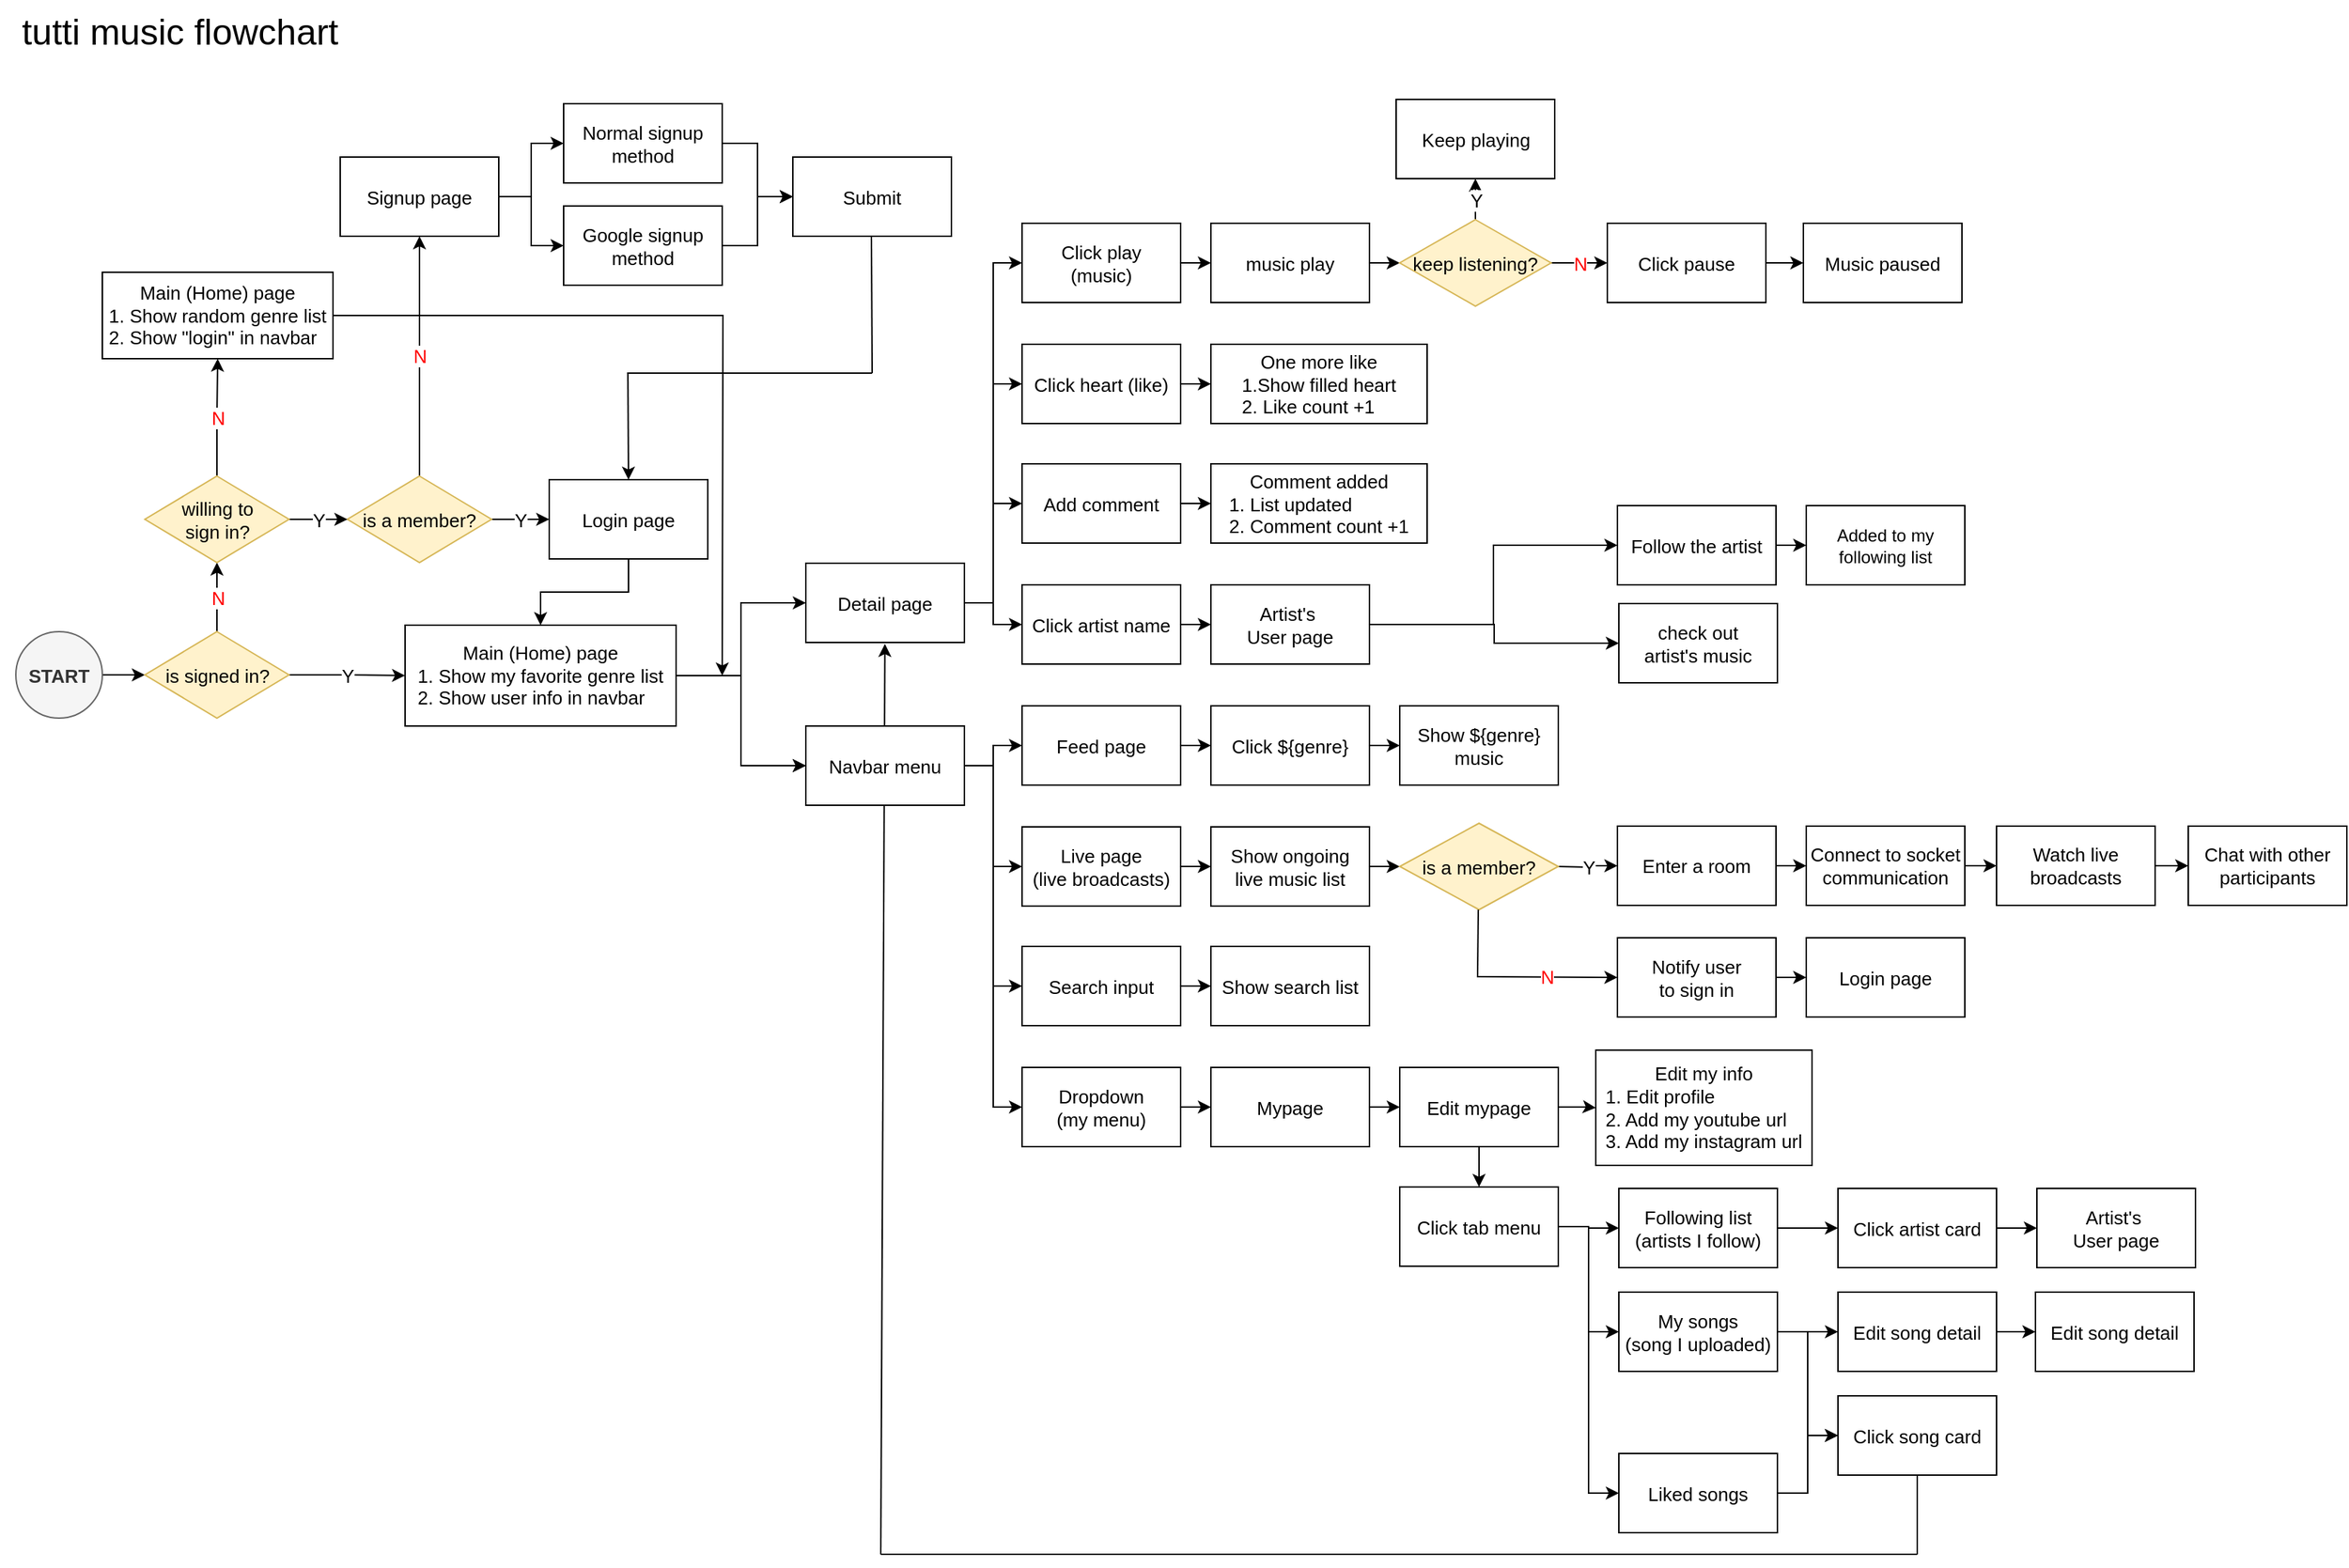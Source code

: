<mxfile version="20.0.4" type="github">
  <diagram id="C5RBs43oDa-KdzZeNtuy" name="Page-1">
    <mxGraphModel dx="1042" dy="1815" grid="1" gridSize="10" guides="1" tooltips="1" connect="1" arrows="1" fold="1" page="1" pageScale="1" pageWidth="1169" pageHeight="827" math="0" shadow="0">
      <root>
        <mxCell id="WIyWlLk6GJQsqaUBKTNV-0" />
        <mxCell id="WIyWlLk6GJQsqaUBKTNV-1" parent="WIyWlLk6GJQsqaUBKTNV-0" />
        <mxCell id="iDU3-oRrp1_YGWE-1CPB-9" value="" style="edgeStyle=orthogonalEdgeStyle;rounded=0;orthogonalLoop=1;jettySize=auto;html=1;fontSize=13;" parent="WIyWlLk6GJQsqaUBKTNV-1" source="iDU3-oRrp1_YGWE-1CPB-0" target="iDU3-oRrp1_YGWE-1CPB-1" edge="1">
          <mxGeometry relative="1" as="geometry" />
        </mxCell>
        <mxCell id="iDU3-oRrp1_YGWE-1CPB-0" value="START" style="ellipse;whiteSpace=wrap;html=1;aspect=fixed;fontSize=13;fontStyle=1;rounded=0;fillColor=#f5f5f5;fontColor=#333333;strokeColor=#666666;" parent="WIyWlLk6GJQsqaUBKTNV-1" vertex="1">
          <mxGeometry x="81" y="419.5" width="60" height="60" as="geometry" />
        </mxCell>
        <mxCell id="iDU3-oRrp1_YGWE-1CPB-12" value="Y" style="edgeStyle=orthogonalEdgeStyle;rounded=0;orthogonalLoop=1;jettySize=auto;html=1;fontSize=13;" parent="WIyWlLk6GJQsqaUBKTNV-1" source="iDU3-oRrp1_YGWE-1CPB-1" target="iDU3-oRrp1_YGWE-1CPB-11" edge="1">
          <mxGeometry relative="1" as="geometry" />
        </mxCell>
        <mxCell id="iDU3-oRrp1_YGWE-1CPB-145" value="N" style="edgeStyle=orthogonalEdgeStyle;rounded=0;orthogonalLoop=1;jettySize=auto;html=1;fontSize=13;fontColor=#FF0000;" parent="WIyWlLk6GJQsqaUBKTNV-1" source="iDU3-oRrp1_YGWE-1CPB-1" target="iDU3-oRrp1_YGWE-1CPB-137" edge="1">
          <mxGeometry relative="1" as="geometry" />
        </mxCell>
        <mxCell id="iDU3-oRrp1_YGWE-1CPB-1" value="is signed in?" style="rhombus;whiteSpace=wrap;html=1;fontSize=13;fillColor=#fff2cc;strokeColor=#d6b656;rounded=0;" parent="WIyWlLk6GJQsqaUBKTNV-1" vertex="1">
          <mxGeometry x="170.5" y="419.5" width="100" height="60" as="geometry" />
        </mxCell>
        <mxCell id="iDU3-oRrp1_YGWE-1CPB-25" value="Y" style="edgeStyle=orthogonalEdgeStyle;rounded=0;orthogonalLoop=1;jettySize=auto;html=1;fontSize=13;" parent="WIyWlLk6GJQsqaUBKTNV-1" source="iDU3-oRrp1_YGWE-1CPB-2" target="iDU3-oRrp1_YGWE-1CPB-24" edge="1">
          <mxGeometry relative="1" as="geometry" />
        </mxCell>
        <mxCell id="iDU3-oRrp1_YGWE-1CPB-148" value="&lt;font color=&quot;#ff0000&quot; style=&quot;font-size: 13px;&quot;&gt;N&lt;/font&gt;" style="edgeStyle=orthogonalEdgeStyle;rounded=0;orthogonalLoop=1;jettySize=auto;html=1;fontSize=13;fontColor=#000000;" parent="WIyWlLk6GJQsqaUBKTNV-1" source="iDU3-oRrp1_YGWE-1CPB-2" target="iDU3-oRrp1_YGWE-1CPB-28" edge="1">
          <mxGeometry relative="1" as="geometry" />
        </mxCell>
        <mxCell id="iDU3-oRrp1_YGWE-1CPB-2" value="is a member?" style="rhombus;whiteSpace=wrap;html=1;fontSize=13;fillColor=#fff2cc;strokeColor=#d6b656;rounded=0;" parent="WIyWlLk6GJQsqaUBKTNV-1" vertex="1">
          <mxGeometry x="311" y="311.5" width="100" height="60" as="geometry" />
        </mxCell>
        <mxCell id="iDU3-oRrp1_YGWE-1CPB-38" value="" style="edgeStyle=orthogonalEdgeStyle;rounded=0;orthogonalLoop=1;jettySize=auto;html=1;fontSize=13;" parent="WIyWlLk6GJQsqaUBKTNV-1" source="iDU3-oRrp1_YGWE-1CPB-11" target="iDU3-oRrp1_YGWE-1CPB-36" edge="1">
          <mxGeometry relative="1" as="geometry" />
        </mxCell>
        <mxCell id="iDU3-oRrp1_YGWE-1CPB-39" value="" style="edgeStyle=orthogonalEdgeStyle;rounded=0;orthogonalLoop=1;jettySize=auto;html=1;fontSize=13;" parent="WIyWlLk6GJQsqaUBKTNV-1" source="iDU3-oRrp1_YGWE-1CPB-11" target="iDU3-oRrp1_YGWE-1CPB-36" edge="1">
          <mxGeometry relative="1" as="geometry" />
        </mxCell>
        <mxCell id="iDU3-oRrp1_YGWE-1CPB-40" style="edgeStyle=orthogonalEdgeStyle;rounded=0;orthogonalLoop=1;jettySize=auto;html=1;fontSize=13;" parent="WIyWlLk6GJQsqaUBKTNV-1" source="iDU3-oRrp1_YGWE-1CPB-11" target="iDU3-oRrp1_YGWE-1CPB-35" edge="1">
          <mxGeometry relative="1" as="geometry" />
        </mxCell>
        <mxCell id="iDU3-oRrp1_YGWE-1CPB-11" value="Main (Home) page&lt;br style=&quot;font-size: 13px;&quot;&gt;&lt;div style=&quot;text-align: left; font-size: 13px;&quot;&gt;&lt;span style=&quot;background-color: initial; font-size: 13px;&quot;&gt;1. Show my favorite genre list&lt;/span&gt;&lt;/div&gt;&lt;div style=&quot;text-align: left; font-size: 13px;&quot;&gt;&lt;span style=&quot;background-color: initial; font-size: 13px;&quot;&gt;2. Show user info in navbar&lt;/span&gt;&lt;/div&gt;" style="whiteSpace=wrap;html=1;fontSize=13;rounded=0;" parent="WIyWlLk6GJQsqaUBKTNV-1" vertex="1">
          <mxGeometry x="351" y="415" width="188" height="70" as="geometry" />
        </mxCell>
        <mxCell id="iDU3-oRrp1_YGWE-1CPB-149" style="edgeStyle=orthogonalEdgeStyle;rounded=0;orthogonalLoop=1;jettySize=auto;html=1;fontSize=13;fontColor=#FF0000;" parent="WIyWlLk6GJQsqaUBKTNV-1" source="iDU3-oRrp1_YGWE-1CPB-21" edge="1">
          <mxGeometry relative="1" as="geometry">
            <mxPoint x="571" y="450" as="targetPoint" />
          </mxGeometry>
        </mxCell>
        <mxCell id="iDU3-oRrp1_YGWE-1CPB-21" value="Main (Home) page&lt;br style=&quot;font-size: 13px;&quot;&gt;&lt;div style=&quot;text-align: left; font-size: 13px;&quot;&gt;&lt;span style=&quot;background-color: initial; font-size: 13px;&quot;&gt;1. Show random genre list&lt;/span&gt;&lt;/div&gt;&lt;div style=&quot;text-align: left; font-size: 13px;&quot;&gt;&lt;span style=&quot;background-color: initial; font-size: 13px;&quot;&gt;2. Show &quot;login&quot; in navbar&lt;/span&gt;&lt;/div&gt;" style="whiteSpace=wrap;html=1;fontSize=13;rounded=0;" parent="WIyWlLk6GJQsqaUBKTNV-1" vertex="1">
          <mxGeometry x="141" y="170" width="160" height="60" as="geometry" />
        </mxCell>
        <mxCell id="iDU3-oRrp1_YGWE-1CPB-31" style="edgeStyle=orthogonalEdgeStyle;rounded=0;orthogonalLoop=1;jettySize=auto;html=1;fontSize=13;" parent="WIyWlLk6GJQsqaUBKTNV-1" source="iDU3-oRrp1_YGWE-1CPB-24" target="iDU3-oRrp1_YGWE-1CPB-11" edge="1">
          <mxGeometry relative="1" as="geometry" />
        </mxCell>
        <mxCell id="iDU3-oRrp1_YGWE-1CPB-24" value="Login page" style="whiteSpace=wrap;html=1;fontSize=13;rounded=0;" parent="WIyWlLk6GJQsqaUBKTNV-1" vertex="1">
          <mxGeometry x="451" y="314" width="110" height="55" as="geometry" />
        </mxCell>
        <mxCell id="iDU3-oRrp1_YGWE-1CPB-240" style="edgeStyle=orthogonalEdgeStyle;rounded=0;orthogonalLoop=1;jettySize=auto;html=1;entryX=0;entryY=0.5;entryDx=0;entryDy=0;fontFamily=Tahoma;fontSize=13;fontColor=#FF0000;" parent="WIyWlLk6GJQsqaUBKTNV-1" source="iDU3-oRrp1_YGWE-1CPB-28" target="iDU3-oRrp1_YGWE-1CPB-238" edge="1">
          <mxGeometry relative="1" as="geometry" />
        </mxCell>
        <mxCell id="iDU3-oRrp1_YGWE-1CPB-241" style="edgeStyle=orthogonalEdgeStyle;rounded=0;orthogonalLoop=1;jettySize=auto;html=1;entryX=0;entryY=0.5;entryDx=0;entryDy=0;fontFamily=Tahoma;fontSize=13;fontColor=#FF0000;" parent="WIyWlLk6GJQsqaUBKTNV-1" source="iDU3-oRrp1_YGWE-1CPB-28" target="iDU3-oRrp1_YGWE-1CPB-239" edge="1">
          <mxGeometry relative="1" as="geometry" />
        </mxCell>
        <mxCell id="iDU3-oRrp1_YGWE-1CPB-28" value="Signup page" style="whiteSpace=wrap;html=1;fontSize=13;rounded=0;" parent="WIyWlLk6GJQsqaUBKTNV-1" vertex="1">
          <mxGeometry x="306" y="90" width="110" height="55" as="geometry" />
        </mxCell>
        <mxCell id="iDU3-oRrp1_YGWE-1CPB-177" value="" style="edgeStyle=orthogonalEdgeStyle;rounded=0;orthogonalLoop=1;jettySize=auto;html=1;fontSize=13;fontColor=#000000;" parent="WIyWlLk6GJQsqaUBKTNV-1" source="iDU3-oRrp1_YGWE-1CPB-32" target="iDU3-oRrp1_YGWE-1CPB-101" edge="1">
          <mxGeometry relative="1" as="geometry" />
        </mxCell>
        <mxCell id="iDU3-oRrp1_YGWE-1CPB-32" value="Feed page" style="whiteSpace=wrap;html=1;fontSize=13;rounded=0;" parent="WIyWlLk6GJQsqaUBKTNV-1" vertex="1">
          <mxGeometry x="779" y="471" width="110" height="55" as="geometry" />
        </mxCell>
        <mxCell id="iDU3-oRrp1_YGWE-1CPB-181" value="" style="edgeStyle=orthogonalEdgeStyle;rounded=0;orthogonalLoop=1;jettySize=auto;html=1;fontSize=13;fontColor=#000000;" parent="WIyWlLk6GJQsqaUBKTNV-1" source="iDU3-oRrp1_YGWE-1CPB-33" target="iDU3-oRrp1_YGWE-1CPB-150" edge="1">
          <mxGeometry relative="1" as="geometry" />
        </mxCell>
        <mxCell id="iDU3-oRrp1_YGWE-1CPB-33" value="Search input" style="whiteSpace=wrap;html=1;fontSize=13;rounded=0;" parent="WIyWlLk6GJQsqaUBKTNV-1" vertex="1">
          <mxGeometry x="779" y="638" width="110" height="55" as="geometry" />
        </mxCell>
        <mxCell id="iDU3-oRrp1_YGWE-1CPB-179" value="" style="edgeStyle=orthogonalEdgeStyle;rounded=0;orthogonalLoop=1;jettySize=auto;html=1;fontSize=13;fontColor=#000000;" parent="WIyWlLk6GJQsqaUBKTNV-1" source="iDU3-oRrp1_YGWE-1CPB-34" target="iDU3-oRrp1_YGWE-1CPB-103" edge="1">
          <mxGeometry relative="1" as="geometry" />
        </mxCell>
        <mxCell id="iDU3-oRrp1_YGWE-1CPB-34" value="Live page&lt;br style=&quot;font-size: 13px;&quot;&gt;(live broadcasts)" style="whiteSpace=wrap;html=1;fontSize=13;rounded=0;" parent="WIyWlLk6GJQsqaUBKTNV-1" vertex="1">
          <mxGeometry x="779" y="555" width="110" height="55" as="geometry" />
        </mxCell>
        <mxCell id="iDU3-oRrp1_YGWE-1CPB-50" style="edgeStyle=orthogonalEdgeStyle;rounded=0;orthogonalLoop=1;jettySize=auto;html=1;entryX=0;entryY=0.5;entryDx=0;entryDy=0;fontSize=13;" parent="WIyWlLk6GJQsqaUBKTNV-1" source="iDU3-oRrp1_YGWE-1CPB-35" target="iDU3-oRrp1_YGWE-1CPB-49" edge="1">
          <mxGeometry relative="1" as="geometry" />
        </mxCell>
        <mxCell id="iDU3-oRrp1_YGWE-1CPB-51" style="edgeStyle=orthogonalEdgeStyle;rounded=0;orthogonalLoop=1;jettySize=auto;html=1;entryX=0;entryY=0.5;entryDx=0;entryDy=0;fontSize=13;" parent="WIyWlLk6GJQsqaUBKTNV-1" source="iDU3-oRrp1_YGWE-1CPB-35" target="iDU3-oRrp1_YGWE-1CPB-48" edge="1">
          <mxGeometry relative="1" as="geometry" />
        </mxCell>
        <mxCell id="iDU3-oRrp1_YGWE-1CPB-52" style="edgeStyle=orthogonalEdgeStyle;rounded=0;orthogonalLoop=1;jettySize=auto;html=1;entryX=0;entryY=0.5;entryDx=0;entryDy=0;fontSize=13;" parent="WIyWlLk6GJQsqaUBKTNV-1" source="iDU3-oRrp1_YGWE-1CPB-35" target="iDU3-oRrp1_YGWE-1CPB-47" edge="1">
          <mxGeometry relative="1" as="geometry" />
        </mxCell>
        <mxCell id="iDU3-oRrp1_YGWE-1CPB-109" style="edgeStyle=orthogonalEdgeStyle;rounded=0;orthogonalLoop=1;jettySize=auto;html=1;entryX=0;entryY=0.5;entryDx=0;entryDy=0;fontSize=13;fontColor=#000000;" parent="WIyWlLk6GJQsqaUBKTNV-1" source="iDU3-oRrp1_YGWE-1CPB-35" target="iDU3-oRrp1_YGWE-1CPB-108" edge="1">
          <mxGeometry relative="1" as="geometry" />
        </mxCell>
        <mxCell id="iDU3-oRrp1_YGWE-1CPB-35" value="Detail page" style="whiteSpace=wrap;html=1;fontSize=13;rounded=0;" parent="WIyWlLk6GJQsqaUBKTNV-1" vertex="1">
          <mxGeometry x="629" y="372" width="110" height="55" as="geometry" />
        </mxCell>
        <mxCell id="iDU3-oRrp1_YGWE-1CPB-41" value="" style="edgeStyle=orthogonalEdgeStyle;rounded=0;orthogonalLoop=1;jettySize=auto;html=1;fontSize=13;" parent="WIyWlLk6GJQsqaUBKTNV-1" source="iDU3-oRrp1_YGWE-1CPB-36" target="iDU3-oRrp1_YGWE-1CPB-32" edge="1">
          <mxGeometry relative="1" as="geometry" />
        </mxCell>
        <mxCell id="iDU3-oRrp1_YGWE-1CPB-42" style="edgeStyle=orthogonalEdgeStyle;rounded=0;orthogonalLoop=1;jettySize=auto;html=1;entryX=0;entryY=0.5;entryDx=0;entryDy=0;fontSize=13;" parent="WIyWlLk6GJQsqaUBKTNV-1" source="iDU3-oRrp1_YGWE-1CPB-36" target="iDU3-oRrp1_YGWE-1CPB-34" edge="1">
          <mxGeometry relative="1" as="geometry" />
        </mxCell>
        <mxCell id="iDU3-oRrp1_YGWE-1CPB-46" style="edgeStyle=orthogonalEdgeStyle;rounded=0;orthogonalLoop=1;jettySize=auto;html=1;entryX=0;entryY=0.5;entryDx=0;entryDy=0;fontSize=13;" parent="WIyWlLk6GJQsqaUBKTNV-1" source="iDU3-oRrp1_YGWE-1CPB-36" target="iDU3-oRrp1_YGWE-1CPB-33" edge="1">
          <mxGeometry relative="1" as="geometry" />
        </mxCell>
        <mxCell id="iDU3-oRrp1_YGWE-1CPB-167" style="edgeStyle=orthogonalEdgeStyle;rounded=0;orthogonalLoop=1;jettySize=auto;html=1;entryX=0;entryY=0.5;entryDx=0;entryDy=0;fontSize=13;fontColor=#FF0000;" parent="WIyWlLk6GJQsqaUBKTNV-1" source="iDU3-oRrp1_YGWE-1CPB-36" target="iDU3-oRrp1_YGWE-1CPB-164" edge="1">
          <mxGeometry relative="1" as="geometry" />
        </mxCell>
        <mxCell id="iDU3-oRrp1_YGWE-1CPB-68" style="edgeStyle=orthogonalEdgeStyle;rounded=0;orthogonalLoop=1;jettySize=auto;html=1;entryX=0;entryY=0.5;entryDx=0;entryDy=0;fontSize=13;" parent="WIyWlLk6GJQsqaUBKTNV-1" source="iDU3-oRrp1_YGWE-1CPB-47" target="iDU3-oRrp1_YGWE-1CPB-62" edge="1">
          <mxGeometry relative="1" as="geometry" />
        </mxCell>
        <mxCell id="iDU3-oRrp1_YGWE-1CPB-47" value="Click play&lt;br style=&quot;font-size: 13px;&quot;&gt;(music)" style="whiteSpace=wrap;html=1;fontSize=13;rounded=0;" parent="WIyWlLk6GJQsqaUBKTNV-1" vertex="1">
          <mxGeometry x="779" y="136" width="110" height="55" as="geometry" />
        </mxCell>
        <mxCell id="iDU3-oRrp1_YGWE-1CPB-215" value="" style="edgeStyle=orthogonalEdgeStyle;rounded=0;orthogonalLoop=1;jettySize=auto;html=1;fontSize=13;fontColor=#FF0000;" parent="WIyWlLk6GJQsqaUBKTNV-1" source="iDU3-oRrp1_YGWE-1CPB-48" target="iDU3-oRrp1_YGWE-1CPB-115" edge="1">
          <mxGeometry relative="1" as="geometry" />
        </mxCell>
        <mxCell id="iDU3-oRrp1_YGWE-1CPB-48" value="Click heart (like)" style="whiteSpace=wrap;html=1;fontSize=13;rounded=0;" parent="WIyWlLk6GJQsqaUBKTNV-1" vertex="1">
          <mxGeometry x="779" y="220" width="110" height="55" as="geometry" />
        </mxCell>
        <mxCell id="iDU3-oRrp1_YGWE-1CPB-95" style="edgeStyle=orthogonalEdgeStyle;rounded=0;orthogonalLoop=1;jettySize=auto;html=1;fontSize=13;fontColor=#000000;" parent="WIyWlLk6GJQsqaUBKTNV-1" source="iDU3-oRrp1_YGWE-1CPB-49" target="iDU3-oRrp1_YGWE-1CPB-55" edge="1">
          <mxGeometry relative="1" as="geometry" />
        </mxCell>
        <mxCell id="iDU3-oRrp1_YGWE-1CPB-49" value="Add comment" style="whiteSpace=wrap;html=1;fontSize=13;rounded=0;" parent="WIyWlLk6GJQsqaUBKTNV-1" vertex="1">
          <mxGeometry x="779" y="303" width="110" height="55" as="geometry" />
        </mxCell>
        <mxCell id="iDU3-oRrp1_YGWE-1CPB-55" value="Comment added&lt;br style=&quot;font-size: 13px;&quot;&gt;&lt;div style=&quot;text-align: left; font-size: 13px;&quot;&gt;&lt;span style=&quot;background-color: initial; font-size: 13px;&quot;&gt;1. List updated&lt;/span&gt;&lt;/div&gt;&lt;div style=&quot;text-align: left; font-size: 13px;&quot;&gt;&lt;span style=&quot;background-color: initial; font-size: 13px;&quot;&gt;2. Comment count +1&lt;/span&gt;&lt;/div&gt;" style="whiteSpace=wrap;html=1;fontSize=13;rounded=0;" parent="WIyWlLk6GJQsqaUBKTNV-1" vertex="1">
          <mxGeometry x="910" y="303" width="150" height="55" as="geometry" />
        </mxCell>
        <mxCell id="iDU3-oRrp1_YGWE-1CPB-172" value="" style="edgeStyle=orthogonalEdgeStyle;rounded=0;orthogonalLoop=1;jettySize=auto;html=1;fontSize=13;fontColor=#FF0000;" parent="WIyWlLk6GJQsqaUBKTNV-1" source="iDU3-oRrp1_YGWE-1CPB-62" target="iDU3-oRrp1_YGWE-1CPB-65" edge="1">
          <mxGeometry relative="1" as="geometry" />
        </mxCell>
        <mxCell id="iDU3-oRrp1_YGWE-1CPB-62" value="music play" style="whiteSpace=wrap;html=1;fontSize=13;rounded=0;" parent="WIyWlLk6GJQsqaUBKTNV-1" vertex="1">
          <mxGeometry x="910" y="136" width="110" height="55" as="geometry" />
        </mxCell>
        <mxCell id="iDU3-oRrp1_YGWE-1CPB-72" value="" style="edgeStyle=orthogonalEdgeStyle;rounded=0;orthogonalLoop=1;jettySize=auto;html=1;fontSize=13;" parent="WIyWlLk6GJQsqaUBKTNV-1" source="iDU3-oRrp1_YGWE-1CPB-63" target="iDU3-oRrp1_YGWE-1CPB-64" edge="1">
          <mxGeometry relative="1" as="geometry" />
        </mxCell>
        <mxCell id="iDU3-oRrp1_YGWE-1CPB-63" value="Click pause" style="whiteSpace=wrap;html=1;fontSize=13;rounded=0;" parent="WIyWlLk6GJQsqaUBKTNV-1" vertex="1">
          <mxGeometry x="1185" y="136" width="110" height="55" as="geometry" />
        </mxCell>
        <mxCell id="iDU3-oRrp1_YGWE-1CPB-64" value="Music paused" style="whiteSpace=wrap;html=1;fontSize=13;rounded=0;" parent="WIyWlLk6GJQsqaUBKTNV-1" vertex="1">
          <mxGeometry x="1321" y="136" width="110" height="55" as="geometry" />
        </mxCell>
        <mxCell id="iDU3-oRrp1_YGWE-1CPB-173" value="N" style="edgeStyle=orthogonalEdgeStyle;rounded=0;orthogonalLoop=1;jettySize=auto;html=1;fontSize=13;fontColor=#FF0000;" parent="WIyWlLk6GJQsqaUBKTNV-1" source="iDU3-oRrp1_YGWE-1CPB-65" target="iDU3-oRrp1_YGWE-1CPB-63" edge="1">
          <mxGeometry relative="1" as="geometry" />
        </mxCell>
        <mxCell id="iDU3-oRrp1_YGWE-1CPB-174" value="&lt;font color=&quot;#000000&quot; style=&quot;font-size: 13px;&quot;&gt;Y&lt;/font&gt;" style="edgeStyle=orthogonalEdgeStyle;rounded=0;orthogonalLoop=1;jettySize=auto;html=1;fontSize=13;fontColor=#FF0000;" parent="WIyWlLk6GJQsqaUBKTNV-1" source="iDU3-oRrp1_YGWE-1CPB-65" target="iDU3-oRrp1_YGWE-1CPB-91" edge="1">
          <mxGeometry relative="1" as="geometry" />
        </mxCell>
        <mxCell id="iDU3-oRrp1_YGWE-1CPB-65" value="keep listening?" style="rhombus;whiteSpace=wrap;html=1;fontSize=13;fillColor=#fff2cc;strokeColor=#d6b656;rounded=0;" parent="WIyWlLk6GJQsqaUBKTNV-1" vertex="1">
          <mxGeometry x="1041" y="133.5" width="105" height="60" as="geometry" />
        </mxCell>
        <mxCell id="iDU3-oRrp1_YGWE-1CPB-91" value="Keep playing" style="whiteSpace=wrap;html=1;fontSize=13;rounded=0;" parent="WIyWlLk6GJQsqaUBKTNV-1" vertex="1">
          <mxGeometry x="1038.5" y="50" width="110" height="55" as="geometry" />
        </mxCell>
        <mxCell id="iDU3-oRrp1_YGWE-1CPB-178" value="" style="edgeStyle=orthogonalEdgeStyle;rounded=0;orthogonalLoop=1;jettySize=auto;html=1;fontSize=13;fontColor=#000000;" parent="WIyWlLk6GJQsqaUBKTNV-1" source="iDU3-oRrp1_YGWE-1CPB-101" target="iDU3-oRrp1_YGWE-1CPB-132" edge="1">
          <mxGeometry relative="1" as="geometry" />
        </mxCell>
        <mxCell id="iDU3-oRrp1_YGWE-1CPB-101" value="Click ${genre}" style="whiteSpace=wrap;html=1;fontSize=13;rounded=0;" parent="WIyWlLk6GJQsqaUBKTNV-1" vertex="1">
          <mxGeometry x="910" y="471" width="110" height="55" as="geometry" />
        </mxCell>
        <mxCell id="iDU3-oRrp1_YGWE-1CPB-210" value="" style="edgeStyle=orthogonalEdgeStyle;rounded=0;orthogonalLoop=1;jettySize=auto;html=1;fontSize=13;fontColor=#000000;" parent="WIyWlLk6GJQsqaUBKTNV-1" source="iDU3-oRrp1_YGWE-1CPB-102" target="iDU3-oRrp1_YGWE-1CPB-130" edge="1">
          <mxGeometry relative="1" as="geometry" />
        </mxCell>
        <mxCell id="iDU3-oRrp1_YGWE-1CPB-102" value="Enter a room" style="whiteSpace=wrap;html=1;fontSize=13;rounded=0;" parent="WIyWlLk6GJQsqaUBKTNV-1" vertex="1">
          <mxGeometry x="1192" y="554.5" width="110" height="55" as="geometry" />
        </mxCell>
        <mxCell id="iDU3-oRrp1_YGWE-1CPB-180" value="" style="edgeStyle=orthogonalEdgeStyle;rounded=0;orthogonalLoop=1;jettySize=auto;html=1;fontSize=13;fontColor=#000000;" parent="WIyWlLk6GJQsqaUBKTNV-1" source="iDU3-oRrp1_YGWE-1CPB-103" target="iDU3-oRrp1_YGWE-1CPB-152" edge="1">
          <mxGeometry relative="1" as="geometry" />
        </mxCell>
        <mxCell id="iDU3-oRrp1_YGWE-1CPB-103" value="Show ongoing&lt;br style=&quot;font-size: 13px;&quot;&gt;live music list" style="whiteSpace=wrap;html=1;fontSize=13;rounded=0;" parent="WIyWlLk6GJQsqaUBKTNV-1" vertex="1">
          <mxGeometry x="910" y="555" width="110" height="55" as="geometry" />
        </mxCell>
        <mxCell id="iDU3-oRrp1_YGWE-1CPB-175" value="" style="edgeStyle=orthogonalEdgeStyle;rounded=0;orthogonalLoop=1;jettySize=auto;html=1;fontSize=13;fontColor=#000000;" parent="WIyWlLk6GJQsqaUBKTNV-1" source="iDU3-oRrp1_YGWE-1CPB-108" target="iDU3-oRrp1_YGWE-1CPB-114" edge="1">
          <mxGeometry relative="1" as="geometry" />
        </mxCell>
        <mxCell id="iDU3-oRrp1_YGWE-1CPB-108" value="Click artist name" style="whiteSpace=wrap;html=1;fontSize=13;rounded=0;" parent="WIyWlLk6GJQsqaUBKTNV-1" vertex="1">
          <mxGeometry x="779" y="387" width="110" height="55" as="geometry" />
        </mxCell>
        <mxCell id="iDU3-oRrp1_YGWE-1CPB-234" style="edgeStyle=orthogonalEdgeStyle;rounded=0;orthogonalLoop=1;jettySize=auto;html=1;entryX=0;entryY=0.5;entryDx=0;entryDy=0;fontFamily=Tahoma;fontSize=13;fontColor=#FF0000;" parent="WIyWlLk6GJQsqaUBKTNV-1" source="iDU3-oRrp1_YGWE-1CPB-114" target="iDU3-oRrp1_YGWE-1CPB-116" edge="1">
          <mxGeometry relative="1" as="geometry" />
        </mxCell>
        <mxCell id="iDU3-oRrp1_YGWE-1CPB-235" style="edgeStyle=orthogonalEdgeStyle;rounded=0;orthogonalLoop=1;jettySize=auto;html=1;entryX=0;entryY=0.5;entryDx=0;entryDy=0;fontFamily=Tahoma;fontSize=13;fontColor=#FF0000;" parent="WIyWlLk6GJQsqaUBKTNV-1" source="iDU3-oRrp1_YGWE-1CPB-114" target="iDU3-oRrp1_YGWE-1CPB-220" edge="1">
          <mxGeometry relative="1" as="geometry" />
        </mxCell>
        <mxCell id="iDU3-oRrp1_YGWE-1CPB-114" value="Artist&#39;s&amp;nbsp;&lt;br style=&quot;font-size: 13px;&quot;&gt;User page" style="whiteSpace=wrap;html=1;fontSize=13;rounded=0;" parent="WIyWlLk6GJQsqaUBKTNV-1" vertex="1">
          <mxGeometry x="910" y="387" width="110" height="55" as="geometry" />
        </mxCell>
        <mxCell id="iDU3-oRrp1_YGWE-1CPB-115" value="One more like&lt;br style=&quot;font-size: 13px;&quot;&gt;&lt;div style=&quot;text-align: left; font-size: 13px;&quot;&gt;&lt;span style=&quot;background-color: initial; font-size: 13px;&quot;&gt;1.Show filled heart&lt;/span&gt;&lt;/div&gt;&lt;div style=&quot;text-align: left; font-size: 13px;&quot;&gt;&lt;span style=&quot;background-color: initial; font-size: 13px;&quot;&gt;2. Like count +1&lt;/span&gt;&lt;/div&gt;" style="whiteSpace=wrap;html=1;fontSize=13;rounded=0;" parent="WIyWlLk6GJQsqaUBKTNV-1" vertex="1">
          <mxGeometry x="910" y="220" width="150" height="55" as="geometry" />
        </mxCell>
        <mxCell id="iDU3-oRrp1_YGWE-1CPB-237" value="" style="edgeStyle=orthogonalEdgeStyle;rounded=0;orthogonalLoop=1;jettySize=auto;html=1;fontFamily=Tahoma;fontSize=13;fontColor=#FF0000;" parent="WIyWlLk6GJQsqaUBKTNV-1" source="iDU3-oRrp1_YGWE-1CPB-116" target="iDU3-oRrp1_YGWE-1CPB-236" edge="1">
          <mxGeometry relative="1" as="geometry" />
        </mxCell>
        <mxCell id="iDU3-oRrp1_YGWE-1CPB-116" value="Follow the artist" style="whiteSpace=wrap;html=1;fontSize=13;rounded=0;" parent="WIyWlLk6GJQsqaUBKTNV-1" vertex="1">
          <mxGeometry x="1192" y="332" width="110" height="55" as="geometry" />
        </mxCell>
        <mxCell id="iDU3-oRrp1_YGWE-1CPB-118" value="Chat with other participants" style="whiteSpace=wrap;html=1;fontSize=13;rounded=0;" parent="WIyWlLk6GJQsqaUBKTNV-1" vertex="1">
          <mxGeometry x="1588" y="554.5" width="110" height="55" as="geometry" />
        </mxCell>
        <mxCell id="iDU3-oRrp1_YGWE-1CPB-198" style="edgeStyle=orthogonalEdgeStyle;rounded=0;orthogonalLoop=1;jettySize=auto;html=1;entryX=0;entryY=0.5;entryDx=0;entryDy=0;fontSize=13;fontColor=#000000;" parent="WIyWlLk6GJQsqaUBKTNV-1" source="iDU3-oRrp1_YGWE-1CPB-121" target="iDU3-oRrp1_YGWE-1CPB-126" edge="1">
          <mxGeometry relative="1" as="geometry" />
        </mxCell>
        <mxCell id="iDU3-oRrp1_YGWE-1CPB-199" style="edgeStyle=orthogonalEdgeStyle;rounded=0;orthogonalLoop=1;jettySize=auto;html=1;entryX=0;entryY=0.5;entryDx=0;entryDy=0;fontSize=13;fontColor=#000000;" parent="WIyWlLk6GJQsqaUBKTNV-1" source="iDU3-oRrp1_YGWE-1CPB-121" target="iDU3-oRrp1_YGWE-1CPB-125" edge="1">
          <mxGeometry relative="1" as="geometry" />
        </mxCell>
        <mxCell id="iDU3-oRrp1_YGWE-1CPB-222" style="edgeStyle=orthogonalEdgeStyle;rounded=0;orthogonalLoop=1;jettySize=auto;html=1;entryX=0;entryY=0.5;entryDx=0;entryDy=0;fontSize=13;fontColor=#FF0000;" parent="WIyWlLk6GJQsqaUBKTNV-1" source="iDU3-oRrp1_YGWE-1CPB-121" target="iDU3-oRrp1_YGWE-1CPB-124" edge="1">
          <mxGeometry relative="1" as="geometry" />
        </mxCell>
        <mxCell id="iDU3-oRrp1_YGWE-1CPB-121" value="Click tab menu" style="whiteSpace=wrap;html=1;fontSize=13;rounded=0;" parent="WIyWlLk6GJQsqaUBKTNV-1" vertex="1">
          <mxGeometry x="1041" y="805" width="110" height="55" as="geometry" />
        </mxCell>
        <mxCell id="iDU3-oRrp1_YGWE-1CPB-202" value="" style="edgeStyle=orthogonalEdgeStyle;rounded=0;orthogonalLoop=1;jettySize=auto;html=1;fontSize=13;fontColor=#000000;" parent="WIyWlLk6GJQsqaUBKTNV-1" source="iDU3-oRrp1_YGWE-1CPB-124" target="iDU3-oRrp1_YGWE-1CPB-160" edge="1">
          <mxGeometry relative="1" as="geometry" />
        </mxCell>
        <mxCell id="iDU3-oRrp1_YGWE-1CPB-124" value="Liked songs" style="whiteSpace=wrap;html=1;fontSize=13;rounded=0;" parent="WIyWlLk6GJQsqaUBKTNV-1" vertex="1">
          <mxGeometry x="1193" y="990" width="110" height="55" as="geometry" />
        </mxCell>
        <mxCell id="iDU3-oRrp1_YGWE-1CPB-204" value="" style="edgeStyle=orthogonalEdgeStyle;rounded=0;orthogonalLoop=1;jettySize=auto;html=1;fontSize=13;fontColor=#000000;" parent="WIyWlLk6GJQsqaUBKTNV-1" source="iDU3-oRrp1_YGWE-1CPB-125" target="iDU3-oRrp1_YGWE-1CPB-156" edge="1">
          <mxGeometry relative="1" as="geometry" />
        </mxCell>
        <mxCell id="iDU3-oRrp1_YGWE-1CPB-233" style="edgeStyle=orthogonalEdgeStyle;rounded=0;orthogonalLoop=1;jettySize=auto;html=1;entryX=0;entryY=0.5;entryDx=0;entryDy=0;fontSize=13;fontColor=#FF0000;" parent="WIyWlLk6GJQsqaUBKTNV-1" source="iDU3-oRrp1_YGWE-1CPB-125" target="iDU3-oRrp1_YGWE-1CPB-160" edge="1">
          <mxGeometry relative="1" as="geometry" />
        </mxCell>
        <mxCell id="iDU3-oRrp1_YGWE-1CPB-125" value="My songs&lt;br style=&quot;font-size: 13px;&quot;&gt;(song I uploaded)" style="whiteSpace=wrap;html=1;fontSize=13;rounded=0;" parent="WIyWlLk6GJQsqaUBKTNV-1" vertex="1">
          <mxGeometry x="1193" y="878" width="110" height="55" as="geometry" />
        </mxCell>
        <mxCell id="iDU3-oRrp1_YGWE-1CPB-203" value="" style="edgeStyle=orthogonalEdgeStyle;rounded=0;orthogonalLoop=1;jettySize=auto;html=1;fontSize=13;fontColor=#000000;" parent="WIyWlLk6GJQsqaUBKTNV-1" source="iDU3-oRrp1_YGWE-1CPB-126" target="iDU3-oRrp1_YGWE-1CPB-157" edge="1">
          <mxGeometry relative="1" as="geometry" />
        </mxCell>
        <mxCell id="iDU3-oRrp1_YGWE-1CPB-126" value="Following list&lt;br style=&quot;font-size: 13px;&quot;&gt;(artists I follow)" style="whiteSpace=wrap;html=1;fontSize=13;rounded=0;" parent="WIyWlLk6GJQsqaUBKTNV-1" vertex="1">
          <mxGeometry x="1193" y="806" width="110" height="55" as="geometry" />
        </mxCell>
        <mxCell id="iDU3-oRrp1_YGWE-1CPB-127" value="Edit my info&lt;br style=&quot;font-size: 13px;&quot;&gt;&lt;div style=&quot;text-align: left; font-size: 13px;&quot;&gt;&lt;span style=&quot;background-color: initial; font-size: 13px;&quot;&gt;1. Edit profile&lt;/span&gt;&lt;/div&gt;&lt;div style=&quot;text-align: left; font-size: 13px;&quot;&gt;&lt;span style=&quot;background-color: initial; font-size: 13px;&quot;&gt;2. Add my youtube url&lt;/span&gt;&lt;/div&gt;&lt;div style=&quot;text-align: left; font-size: 13px;&quot;&gt;&lt;span style=&quot;background-color: initial; font-size: 13px;&quot;&gt;3. Add my instagram url&lt;/span&gt;&lt;/div&gt;" style="whiteSpace=wrap;html=1;fontSize=13;rounded=0;" parent="WIyWlLk6GJQsqaUBKTNV-1" vertex="1">
          <mxGeometry x="1177" y="710" width="150" height="80" as="geometry" />
        </mxCell>
        <mxCell id="iDU3-oRrp1_YGWE-1CPB-211" value="" style="edgeStyle=orthogonalEdgeStyle;rounded=0;orthogonalLoop=1;jettySize=auto;html=1;fontSize=13;fontColor=#000000;" parent="WIyWlLk6GJQsqaUBKTNV-1" source="iDU3-oRrp1_YGWE-1CPB-130" target="iDU3-oRrp1_YGWE-1CPB-136" edge="1">
          <mxGeometry relative="1" as="geometry" />
        </mxCell>
        <mxCell id="iDU3-oRrp1_YGWE-1CPB-130" value="Connect to socket communication" style="whiteSpace=wrap;html=1;fontSize=13;rounded=0;" parent="WIyWlLk6GJQsqaUBKTNV-1" vertex="1">
          <mxGeometry x="1323" y="554.5" width="110" height="55" as="geometry" />
        </mxCell>
        <mxCell id="iDU3-oRrp1_YGWE-1CPB-132" value="Show ${genre} music" style="whiteSpace=wrap;html=1;fontSize=13;rounded=0;" parent="WIyWlLk6GJQsqaUBKTNV-1" vertex="1">
          <mxGeometry x="1041" y="471" width="110" height="55" as="geometry" />
        </mxCell>
        <mxCell id="iDU3-oRrp1_YGWE-1CPB-212" value="" style="edgeStyle=orthogonalEdgeStyle;rounded=0;orthogonalLoop=1;jettySize=auto;html=1;fontSize=13;fontColor=#000000;" parent="WIyWlLk6GJQsqaUBKTNV-1" source="iDU3-oRrp1_YGWE-1CPB-136" target="iDU3-oRrp1_YGWE-1CPB-118" edge="1">
          <mxGeometry relative="1" as="geometry" />
        </mxCell>
        <mxCell id="iDU3-oRrp1_YGWE-1CPB-136" value="Watch live broadcasts" style="whiteSpace=wrap;html=1;fontSize=13;rounded=0;" parent="WIyWlLk6GJQsqaUBKTNV-1" vertex="1">
          <mxGeometry x="1455" y="554.5" width="110" height="55" as="geometry" />
        </mxCell>
        <mxCell id="iDU3-oRrp1_YGWE-1CPB-146" value="N" style="edgeStyle=orthogonalEdgeStyle;rounded=0;orthogonalLoop=1;jettySize=auto;html=1;fontSize=13;fontColor=#FF0000;" parent="WIyWlLk6GJQsqaUBKTNV-1" source="iDU3-oRrp1_YGWE-1CPB-137" target="iDU3-oRrp1_YGWE-1CPB-21" edge="1">
          <mxGeometry relative="1" as="geometry" />
        </mxCell>
        <mxCell id="iDU3-oRrp1_YGWE-1CPB-147" value="&lt;font color=&quot;#000000&quot; style=&quot;font-size: 13px;&quot;&gt;Y&lt;/font&gt;" style="edgeStyle=orthogonalEdgeStyle;rounded=0;orthogonalLoop=1;jettySize=auto;html=1;fontSize=13;fontColor=#FF0000;" parent="WIyWlLk6GJQsqaUBKTNV-1" source="iDU3-oRrp1_YGWE-1CPB-137" target="iDU3-oRrp1_YGWE-1CPB-2" edge="1">
          <mxGeometry relative="1" as="geometry" />
        </mxCell>
        <mxCell id="iDU3-oRrp1_YGWE-1CPB-137" value="willing to &lt;br style=&quot;font-size: 13px;&quot;&gt;sign in?" style="rhombus;whiteSpace=wrap;html=1;fontSize=13;fillColor=#fff2cc;strokeColor=#d6b656;rounded=0;" parent="WIyWlLk6GJQsqaUBKTNV-1" vertex="1">
          <mxGeometry x="170.5" y="311.5" width="100" height="60" as="geometry" />
        </mxCell>
        <mxCell id="iDU3-oRrp1_YGWE-1CPB-150" value="Show search list" style="whiteSpace=wrap;html=1;fontSize=13;rounded=0;" parent="WIyWlLk6GJQsqaUBKTNV-1" vertex="1">
          <mxGeometry x="910" y="638" width="110" height="55" as="geometry" />
        </mxCell>
        <mxCell id="iDU3-oRrp1_YGWE-1CPB-189" value="Y" style="edgeStyle=orthogonalEdgeStyle;rounded=0;orthogonalLoop=1;jettySize=auto;html=1;fontSize=13;fontColor=#000000;" parent="WIyWlLk6GJQsqaUBKTNV-1" target="iDU3-oRrp1_YGWE-1CPB-102" edge="1">
          <mxGeometry relative="1" as="geometry">
            <mxPoint x="1149.952" y="582.526" as="sourcePoint" />
          </mxGeometry>
        </mxCell>
        <mxCell id="iDU3-oRrp1_YGWE-1CPB-152" value="is a member?" style="rhombus;whiteSpace=wrap;html=1;fontSize=13;fillColor=#fff2cc;strokeColor=#d6b656;rounded=0;" parent="WIyWlLk6GJQsqaUBKTNV-1" vertex="1">
          <mxGeometry x="1041" y="552.5" width="110" height="60" as="geometry" />
        </mxCell>
        <mxCell id="iDU3-oRrp1_YGWE-1CPB-188" value="" style="edgeStyle=orthogonalEdgeStyle;rounded=0;orthogonalLoop=1;jettySize=auto;html=1;fontSize=13;fontColor=#000000;" parent="WIyWlLk6GJQsqaUBKTNV-1" source="iDU3-oRrp1_YGWE-1CPB-153" target="iDU3-oRrp1_YGWE-1CPB-155" edge="1">
          <mxGeometry relative="1" as="geometry" />
        </mxCell>
        <mxCell id="iDU3-oRrp1_YGWE-1CPB-153" value="Notify user &lt;br style=&quot;font-size: 13px;&quot;&gt;to sign in" style="whiteSpace=wrap;html=1;fontSize=13;rounded=0;" parent="WIyWlLk6GJQsqaUBKTNV-1" vertex="1">
          <mxGeometry x="1192" y="632" width="110" height="55" as="geometry" />
        </mxCell>
        <mxCell id="iDU3-oRrp1_YGWE-1CPB-155" value="Login page" style="whiteSpace=wrap;html=1;fontSize=13;rounded=0;" parent="WIyWlLk6GJQsqaUBKTNV-1" vertex="1">
          <mxGeometry x="1323" y="632" width="110" height="55" as="geometry" />
        </mxCell>
        <mxCell id="iDU3-oRrp1_YGWE-1CPB-206" value="" style="edgeStyle=orthogonalEdgeStyle;rounded=0;orthogonalLoop=1;jettySize=auto;html=1;fontSize=13;fontColor=#000000;" parent="WIyWlLk6GJQsqaUBKTNV-1" source="iDU3-oRrp1_YGWE-1CPB-156" target="iDU3-oRrp1_YGWE-1CPB-200" edge="1">
          <mxGeometry relative="1" as="geometry" />
        </mxCell>
        <mxCell id="iDU3-oRrp1_YGWE-1CPB-156" value="Edit song detail" style="whiteSpace=wrap;html=1;fontSize=13;rounded=0;" parent="WIyWlLk6GJQsqaUBKTNV-1" vertex="1">
          <mxGeometry x="1345" y="878" width="110" height="55" as="geometry" />
        </mxCell>
        <mxCell id="iDU3-oRrp1_YGWE-1CPB-213" value="" style="edgeStyle=orthogonalEdgeStyle;rounded=0;orthogonalLoop=1;jettySize=auto;html=1;fontSize=13;fontColor=#000000;" parent="WIyWlLk6GJQsqaUBKTNV-1" source="iDU3-oRrp1_YGWE-1CPB-157" target="iDU3-oRrp1_YGWE-1CPB-159" edge="1">
          <mxGeometry relative="1" as="geometry" />
        </mxCell>
        <mxCell id="iDU3-oRrp1_YGWE-1CPB-157" value="Click artist card" style="whiteSpace=wrap;html=1;fontSize=13;rounded=0;" parent="WIyWlLk6GJQsqaUBKTNV-1" vertex="1">
          <mxGeometry x="1345" y="806" width="110" height="55" as="geometry" />
        </mxCell>
        <mxCell id="iDU3-oRrp1_YGWE-1CPB-159" value="Artist&#39;s&amp;nbsp;&lt;br style=&quot;font-size: 13px;&quot;&gt;User page" style="whiteSpace=wrap;html=1;fontSize=13;rounded=0;" parent="WIyWlLk6GJQsqaUBKTNV-1" vertex="1">
          <mxGeometry x="1483" y="806" width="110" height="55" as="geometry" />
        </mxCell>
        <mxCell id="iDU3-oRrp1_YGWE-1CPB-160" value="Click song card" style="whiteSpace=wrap;html=1;fontSize=13;rounded=0;" parent="WIyWlLk6GJQsqaUBKTNV-1" vertex="1">
          <mxGeometry x="1345" y="950" width="110" height="55" as="geometry" />
        </mxCell>
        <mxCell id="iDU3-oRrp1_YGWE-1CPB-207" value="" style="edgeStyle=orthogonalEdgeStyle;rounded=0;orthogonalLoop=1;jettySize=auto;html=1;fontSize=12;fontColor=#000000;" parent="WIyWlLk6GJQsqaUBKTNV-1" edge="1">
          <mxGeometry relative="1" as="geometry">
            <mxPoint x="1382" y="975.517" as="sourcePoint" />
          </mxGeometry>
        </mxCell>
        <mxCell id="iDU3-oRrp1_YGWE-1CPB-182" value="" style="edgeStyle=orthogonalEdgeStyle;rounded=0;orthogonalLoop=1;jettySize=auto;html=1;fontSize=13;fontColor=#000000;" parent="WIyWlLk6GJQsqaUBKTNV-1" source="iDU3-oRrp1_YGWE-1CPB-164" target="iDU3-oRrp1_YGWE-1CPB-165" edge="1">
          <mxGeometry relative="1" as="geometry" />
        </mxCell>
        <mxCell id="iDU3-oRrp1_YGWE-1CPB-164" value="Dropdown&lt;br style=&quot;font-size: 13px;&quot;&gt;(my menu)" style="whiteSpace=wrap;html=1;fontSize=13;rounded=0;" parent="WIyWlLk6GJQsqaUBKTNV-1" vertex="1">
          <mxGeometry x="779" y="722" width="110" height="55" as="geometry" />
        </mxCell>
        <mxCell id="iDU3-oRrp1_YGWE-1CPB-183" value="" style="edgeStyle=orthogonalEdgeStyle;rounded=0;orthogonalLoop=1;jettySize=auto;html=1;fontSize=13;fontColor=#000000;" parent="WIyWlLk6GJQsqaUBKTNV-1" source="iDU3-oRrp1_YGWE-1CPB-165" target="iDU3-oRrp1_YGWE-1CPB-166" edge="1">
          <mxGeometry relative="1" as="geometry" />
        </mxCell>
        <mxCell id="iDU3-oRrp1_YGWE-1CPB-165" value="Mypage" style="whiteSpace=wrap;html=1;fontSize=13;rounded=0;" parent="WIyWlLk6GJQsqaUBKTNV-1" vertex="1">
          <mxGeometry x="910" y="722" width="110" height="55" as="geometry" />
        </mxCell>
        <mxCell id="iDU3-oRrp1_YGWE-1CPB-186" value="" style="edgeStyle=orthogonalEdgeStyle;rounded=0;orthogonalLoop=1;jettySize=auto;html=1;fontSize=13;fontColor=#000000;" parent="WIyWlLk6GJQsqaUBKTNV-1" source="iDU3-oRrp1_YGWE-1CPB-166" target="iDU3-oRrp1_YGWE-1CPB-127" edge="1">
          <mxGeometry relative="1" as="geometry" />
        </mxCell>
        <mxCell id="iDU3-oRrp1_YGWE-1CPB-187" value="" style="edgeStyle=orthogonalEdgeStyle;rounded=0;orthogonalLoop=1;jettySize=auto;html=1;fontSize=13;fontColor=#000000;" parent="WIyWlLk6GJQsqaUBKTNV-1" source="iDU3-oRrp1_YGWE-1CPB-166" target="iDU3-oRrp1_YGWE-1CPB-121" edge="1">
          <mxGeometry relative="1" as="geometry" />
        </mxCell>
        <mxCell id="iDU3-oRrp1_YGWE-1CPB-166" value="Edit mypage" style="whiteSpace=wrap;html=1;fontSize=13;rounded=0;" parent="WIyWlLk6GJQsqaUBKTNV-1" vertex="1">
          <mxGeometry x="1041" y="722" width="110" height="55" as="geometry" />
        </mxCell>
        <mxCell id="iDU3-oRrp1_YGWE-1CPB-193" value="" style="endArrow=none;html=1;rounded=0;fontSize=13;fontColor=#000000;" parent="WIyWlLk6GJQsqaUBKTNV-1" edge="1">
          <mxGeometry width="50" height="50" relative="1" as="geometry">
            <mxPoint x="1095" y="659.5" as="sourcePoint" />
            <mxPoint x="1095.47" y="612.5" as="targetPoint" />
          </mxGeometry>
        </mxCell>
        <mxCell id="iDU3-oRrp1_YGWE-1CPB-194" value="&lt;font color=&quot;#ff0000&quot; style=&quot;font-size: 13px;&quot;&gt;N&lt;/font&gt;" style="endArrow=classic;html=1;rounded=0;fontSize=13;fontColor=#000000;entryX=0;entryY=0.5;entryDx=0;entryDy=0;" parent="WIyWlLk6GJQsqaUBKTNV-1" target="iDU3-oRrp1_YGWE-1CPB-153" edge="1">
          <mxGeometry width="50" height="50" relative="1" as="geometry">
            <mxPoint x="1095" y="659" as="sourcePoint" />
            <mxPoint x="1171" y="659" as="targetPoint" />
          </mxGeometry>
        </mxCell>
        <mxCell id="iDU3-oRrp1_YGWE-1CPB-200" value="Edit song detail" style="whiteSpace=wrap;html=1;fontSize=13;rounded=0;" parent="WIyWlLk6GJQsqaUBKTNV-1" vertex="1">
          <mxGeometry x="1482" y="878" width="110" height="55" as="geometry" />
        </mxCell>
        <mxCell id="iDU3-oRrp1_YGWE-1CPB-220" value="check out &lt;br&gt;artist&#39;s music" style="whiteSpace=wrap;html=1;fontSize=13;rounded=0;" parent="WIyWlLk6GJQsqaUBKTNV-1" vertex="1">
          <mxGeometry x="1193" y="400" width="110" height="55" as="geometry" />
        </mxCell>
        <mxCell id="iDU3-oRrp1_YGWE-1CPB-224" value="" style="endArrow=none;html=1;rounded=0;fontSize=13;fontColor=#FF0000;" parent="WIyWlLk6GJQsqaUBKTNV-1" edge="1">
          <mxGeometry width="50" height="50" relative="1" as="geometry">
            <mxPoint x="681" y="1060" as="sourcePoint" />
            <mxPoint x="1400" y="1060" as="targetPoint" />
          </mxGeometry>
        </mxCell>
        <mxCell id="iDU3-oRrp1_YGWE-1CPB-226" value="" style="endArrow=none;html=1;rounded=0;fontSize=13;fontColor=#FF0000;entryX=0.5;entryY=1;entryDx=0;entryDy=0;" parent="WIyWlLk6GJQsqaUBKTNV-1" target="iDU3-oRrp1_YGWE-1CPB-160" edge="1">
          <mxGeometry width="50" height="50" relative="1" as="geometry">
            <mxPoint x="1400" y="1060" as="sourcePoint" />
            <mxPoint x="1397.47" y="1075" as="targetPoint" />
          </mxGeometry>
        </mxCell>
        <mxCell id="iDU3-oRrp1_YGWE-1CPB-229" value="" style="endArrow=classic;html=1;rounded=0;fontSize=13;fontColor=#FF0000;" parent="WIyWlLk6GJQsqaUBKTNV-1" edge="1">
          <mxGeometry width="50" height="50" relative="1" as="geometry">
            <mxPoint x="681" y="1060" as="sourcePoint" />
            <mxPoint x="683.86" y="428" as="targetPoint" />
          </mxGeometry>
        </mxCell>
        <mxCell id="iDU3-oRrp1_YGWE-1CPB-36" value="Navbar menu" style="whiteSpace=wrap;html=1;fontSize=13;rounded=0;" parent="WIyWlLk6GJQsqaUBKTNV-1" vertex="1">
          <mxGeometry x="629" y="485" width="110" height="55" as="geometry" />
        </mxCell>
        <mxCell id="iDU3-oRrp1_YGWE-1CPB-236" value="Added to my following list" style="whiteSpace=wrap;html=1;rounded=0;" parent="WIyWlLk6GJQsqaUBKTNV-1" vertex="1">
          <mxGeometry x="1323" y="332" width="110" height="55" as="geometry" />
        </mxCell>
        <mxCell id="iDU3-oRrp1_YGWE-1CPB-246" style="edgeStyle=orthogonalEdgeStyle;rounded=0;orthogonalLoop=1;jettySize=auto;html=1;entryX=0;entryY=0.5;entryDx=0;entryDy=0;fontFamily=Tahoma;fontSize=13;fontColor=#FF0000;" parent="WIyWlLk6GJQsqaUBKTNV-1" source="iDU3-oRrp1_YGWE-1CPB-238" target="iDU3-oRrp1_YGWE-1CPB-244" edge="1">
          <mxGeometry relative="1" as="geometry" />
        </mxCell>
        <mxCell id="iDU3-oRrp1_YGWE-1CPB-238" value="Normal signup method" style="whiteSpace=wrap;html=1;fontSize=13;rounded=0;" parent="WIyWlLk6GJQsqaUBKTNV-1" vertex="1">
          <mxGeometry x="461" y="53" width="110" height="55" as="geometry" />
        </mxCell>
        <mxCell id="iDU3-oRrp1_YGWE-1CPB-245" style="edgeStyle=orthogonalEdgeStyle;rounded=0;orthogonalLoop=1;jettySize=auto;html=1;entryX=0;entryY=0.5;entryDx=0;entryDy=0;fontFamily=Tahoma;fontSize=13;fontColor=#FF0000;" parent="WIyWlLk6GJQsqaUBKTNV-1" source="iDU3-oRrp1_YGWE-1CPB-239" target="iDU3-oRrp1_YGWE-1CPB-244" edge="1">
          <mxGeometry relative="1" as="geometry" />
        </mxCell>
        <mxCell id="iDU3-oRrp1_YGWE-1CPB-239" value="Google signup method" style="whiteSpace=wrap;html=1;fontSize=13;rounded=0;" parent="WIyWlLk6GJQsqaUBKTNV-1" vertex="1">
          <mxGeometry x="461" y="124" width="110" height="55" as="geometry" />
        </mxCell>
        <mxCell id="iDU3-oRrp1_YGWE-1CPB-244" value="Submit" style="whiteSpace=wrap;html=1;fontSize=13;rounded=0;" parent="WIyWlLk6GJQsqaUBKTNV-1" vertex="1">
          <mxGeometry x="620" y="90" width="110" height="55" as="geometry" />
        </mxCell>
        <mxCell id="iDU3-oRrp1_YGWE-1CPB-248" value="" style="endArrow=none;html=1;rounded=0;fontFamily=Tahoma;fontSize=13;fontColor=#FF0000;" parent="WIyWlLk6GJQsqaUBKTNV-1" edge="1">
          <mxGeometry width="50" height="50" relative="1" as="geometry">
            <mxPoint x="675" y="240" as="sourcePoint" />
            <mxPoint x="674.5" y="145" as="targetPoint" />
          </mxGeometry>
        </mxCell>
        <mxCell id="iDU3-oRrp1_YGWE-1CPB-249" value="" style="endArrow=none;html=1;rounded=0;fontFamily=Tahoma;fontSize=13;fontColor=#FF0000;" parent="WIyWlLk6GJQsqaUBKTNV-1" edge="1">
          <mxGeometry width="50" height="50" relative="1" as="geometry">
            <mxPoint x="505" y="240" as="sourcePoint" />
            <mxPoint x="675" y="240" as="targetPoint" />
          </mxGeometry>
        </mxCell>
        <mxCell id="iDU3-oRrp1_YGWE-1CPB-250" value="" style="endArrow=classic;html=1;rounded=0;fontFamily=Tahoma;fontSize=13;fontColor=#FF0000;" parent="WIyWlLk6GJQsqaUBKTNV-1" edge="1">
          <mxGeometry width="50" height="50" relative="1" as="geometry">
            <mxPoint x="505.58" y="240.5" as="sourcePoint" />
            <mxPoint x="506" y="314" as="targetPoint" />
          </mxGeometry>
        </mxCell>
        <mxCell id="bJHGQ6Uv2PmDCv4KrRcZ-2" value="tutti music flowchart" style="text;html=1;strokeColor=none;fillColor=none;align=center;verticalAlign=top;whiteSpace=wrap;rounded=0;fontSize=25;fontStyle=0" vertex="1" parent="WIyWlLk6GJQsqaUBKTNV-1">
          <mxGeometry x="70" y="-19" width="250" height="30" as="geometry" />
        </mxCell>
      </root>
    </mxGraphModel>
  </diagram>
</mxfile>
